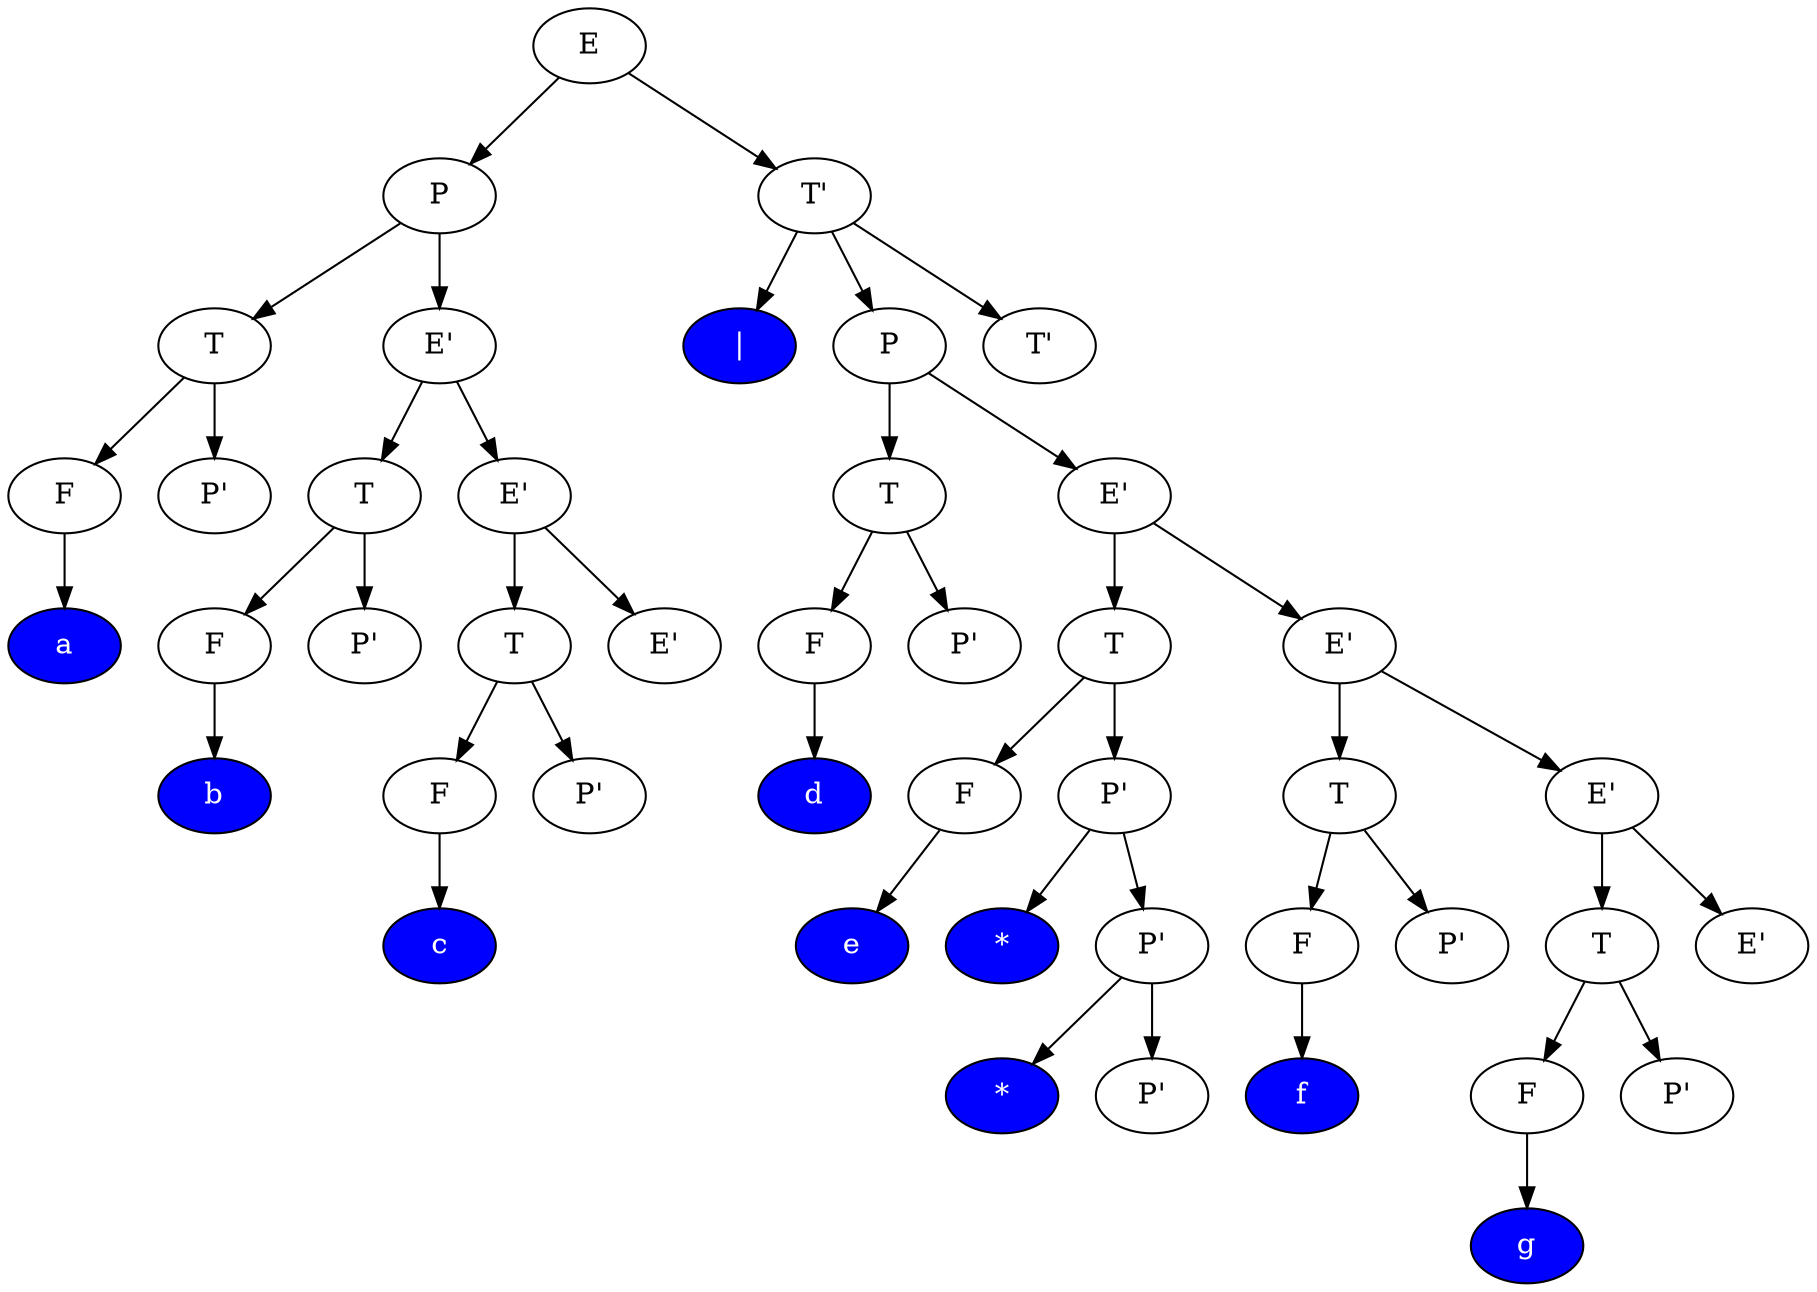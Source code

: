 digraph PresenterGraph {
	"E0" [label="E"]
	"P0" [label="P"]
	"T0" [label="T"]
	"F0" [label="F"]
	"a0" [label="a", style="filled", fillcolor="blue", fontcolor="#FFFFFF"]

	"F0" -> "a0"

	"T0" -> "F0"
	"P'0" [label="P'"]

	"T0" -> "P'0"

	"P0" -> "T0"
	"E'0" [label="E'"]
	"T1" [label="T"]
	"F1" [label="F"]
	"b0" [label="b", style="filled", fillcolor="blue", fontcolor="#FFFFFF"]

	"F1" -> "b0"

	"T1" -> "F1"
	"P'1" [label="P'"]

	"T1" -> "P'1"

	"E'0" -> "T1"
	"E'1" [label="E'"]
	"T2" [label="T"]
	"F2" [label="F"]
	"c0" [label="c", style="filled", fillcolor="blue", fontcolor="#FFFFFF"]

	"F2" -> "c0"

	"T2" -> "F2"
	"P'2" [label="P'"]

	"T2" -> "P'2"

	"E'1" -> "T2"
	"E'2" [label="E'"]

	"E'1" -> "E'2"

	"E'0" -> "E'1"

	"P0" -> "E'0"

	"E0" -> "P0"
	"T'0" [label="T'"]
	"|0" [label="|", style="filled", fillcolor="blue", fontcolor="#FFFFFF"]

	"T'0" -> "|0"
	"P1" [label="P"]
	"T3" [label="T"]
	"F3" [label="F"]
	"d0" [label="d", style="filled", fillcolor="blue", fontcolor="#FFFFFF"]

	"F3" -> "d0"

	"T3" -> "F3"
	"P'3" [label="P'"]

	"T3" -> "P'3"

	"P1" -> "T3"
	"E'3" [label="E'"]
	"T4" [label="T"]
	"F4" [label="F"]
	"e0" [label="e", style="filled", fillcolor="blue", fontcolor="#FFFFFF"]

	"F4" -> "e0"

	"T4" -> "F4"
	"P'4" [label="P'"]
	"*0" [label="*", style="filled", fillcolor="blue", fontcolor="#FFFFFF"]

	"P'4" -> "*0"
	"P'5" [label="P'"]
	"*1" [label="*", style="filled", fillcolor="blue", fontcolor="#FFFFFF"]

	"P'5" -> "*1"
	"P'6" [label="P'"]

	"P'5" -> "P'6"

	"P'4" -> "P'5"

	"T4" -> "P'4"

	"E'3" -> "T4"
	"E'4" [label="E'"]
	"T5" [label="T"]
	"F5" [label="F"]
	"f0" [label="f", style="filled", fillcolor="blue", fontcolor="#FFFFFF"]

	"F5" -> "f0"

	"T5" -> "F5"
	"P'7" [label="P'"]

	"T5" -> "P'7"

	"E'4" -> "T5"
	"E'5" [label="E'"]
	"T6" [label="T"]
	"F6" [label="F"]
	"g0" [label="g", style="filled", fillcolor="blue", fontcolor="#FFFFFF"]

	"F6" -> "g0"

	"T6" -> "F6"
	"P'8" [label="P'"]

	"T6" -> "P'8"

	"E'5" -> "T6"
	"E'6" [label="E'"]

	"E'5" -> "E'6"

	"E'4" -> "E'5"

	"E'3" -> "E'4"

	"P1" -> "E'3"

	"T'0" -> "P1"
	"T'1" [label="T'"]

	"T'0" -> "T'1"

	"E0" -> "T'0"

}
